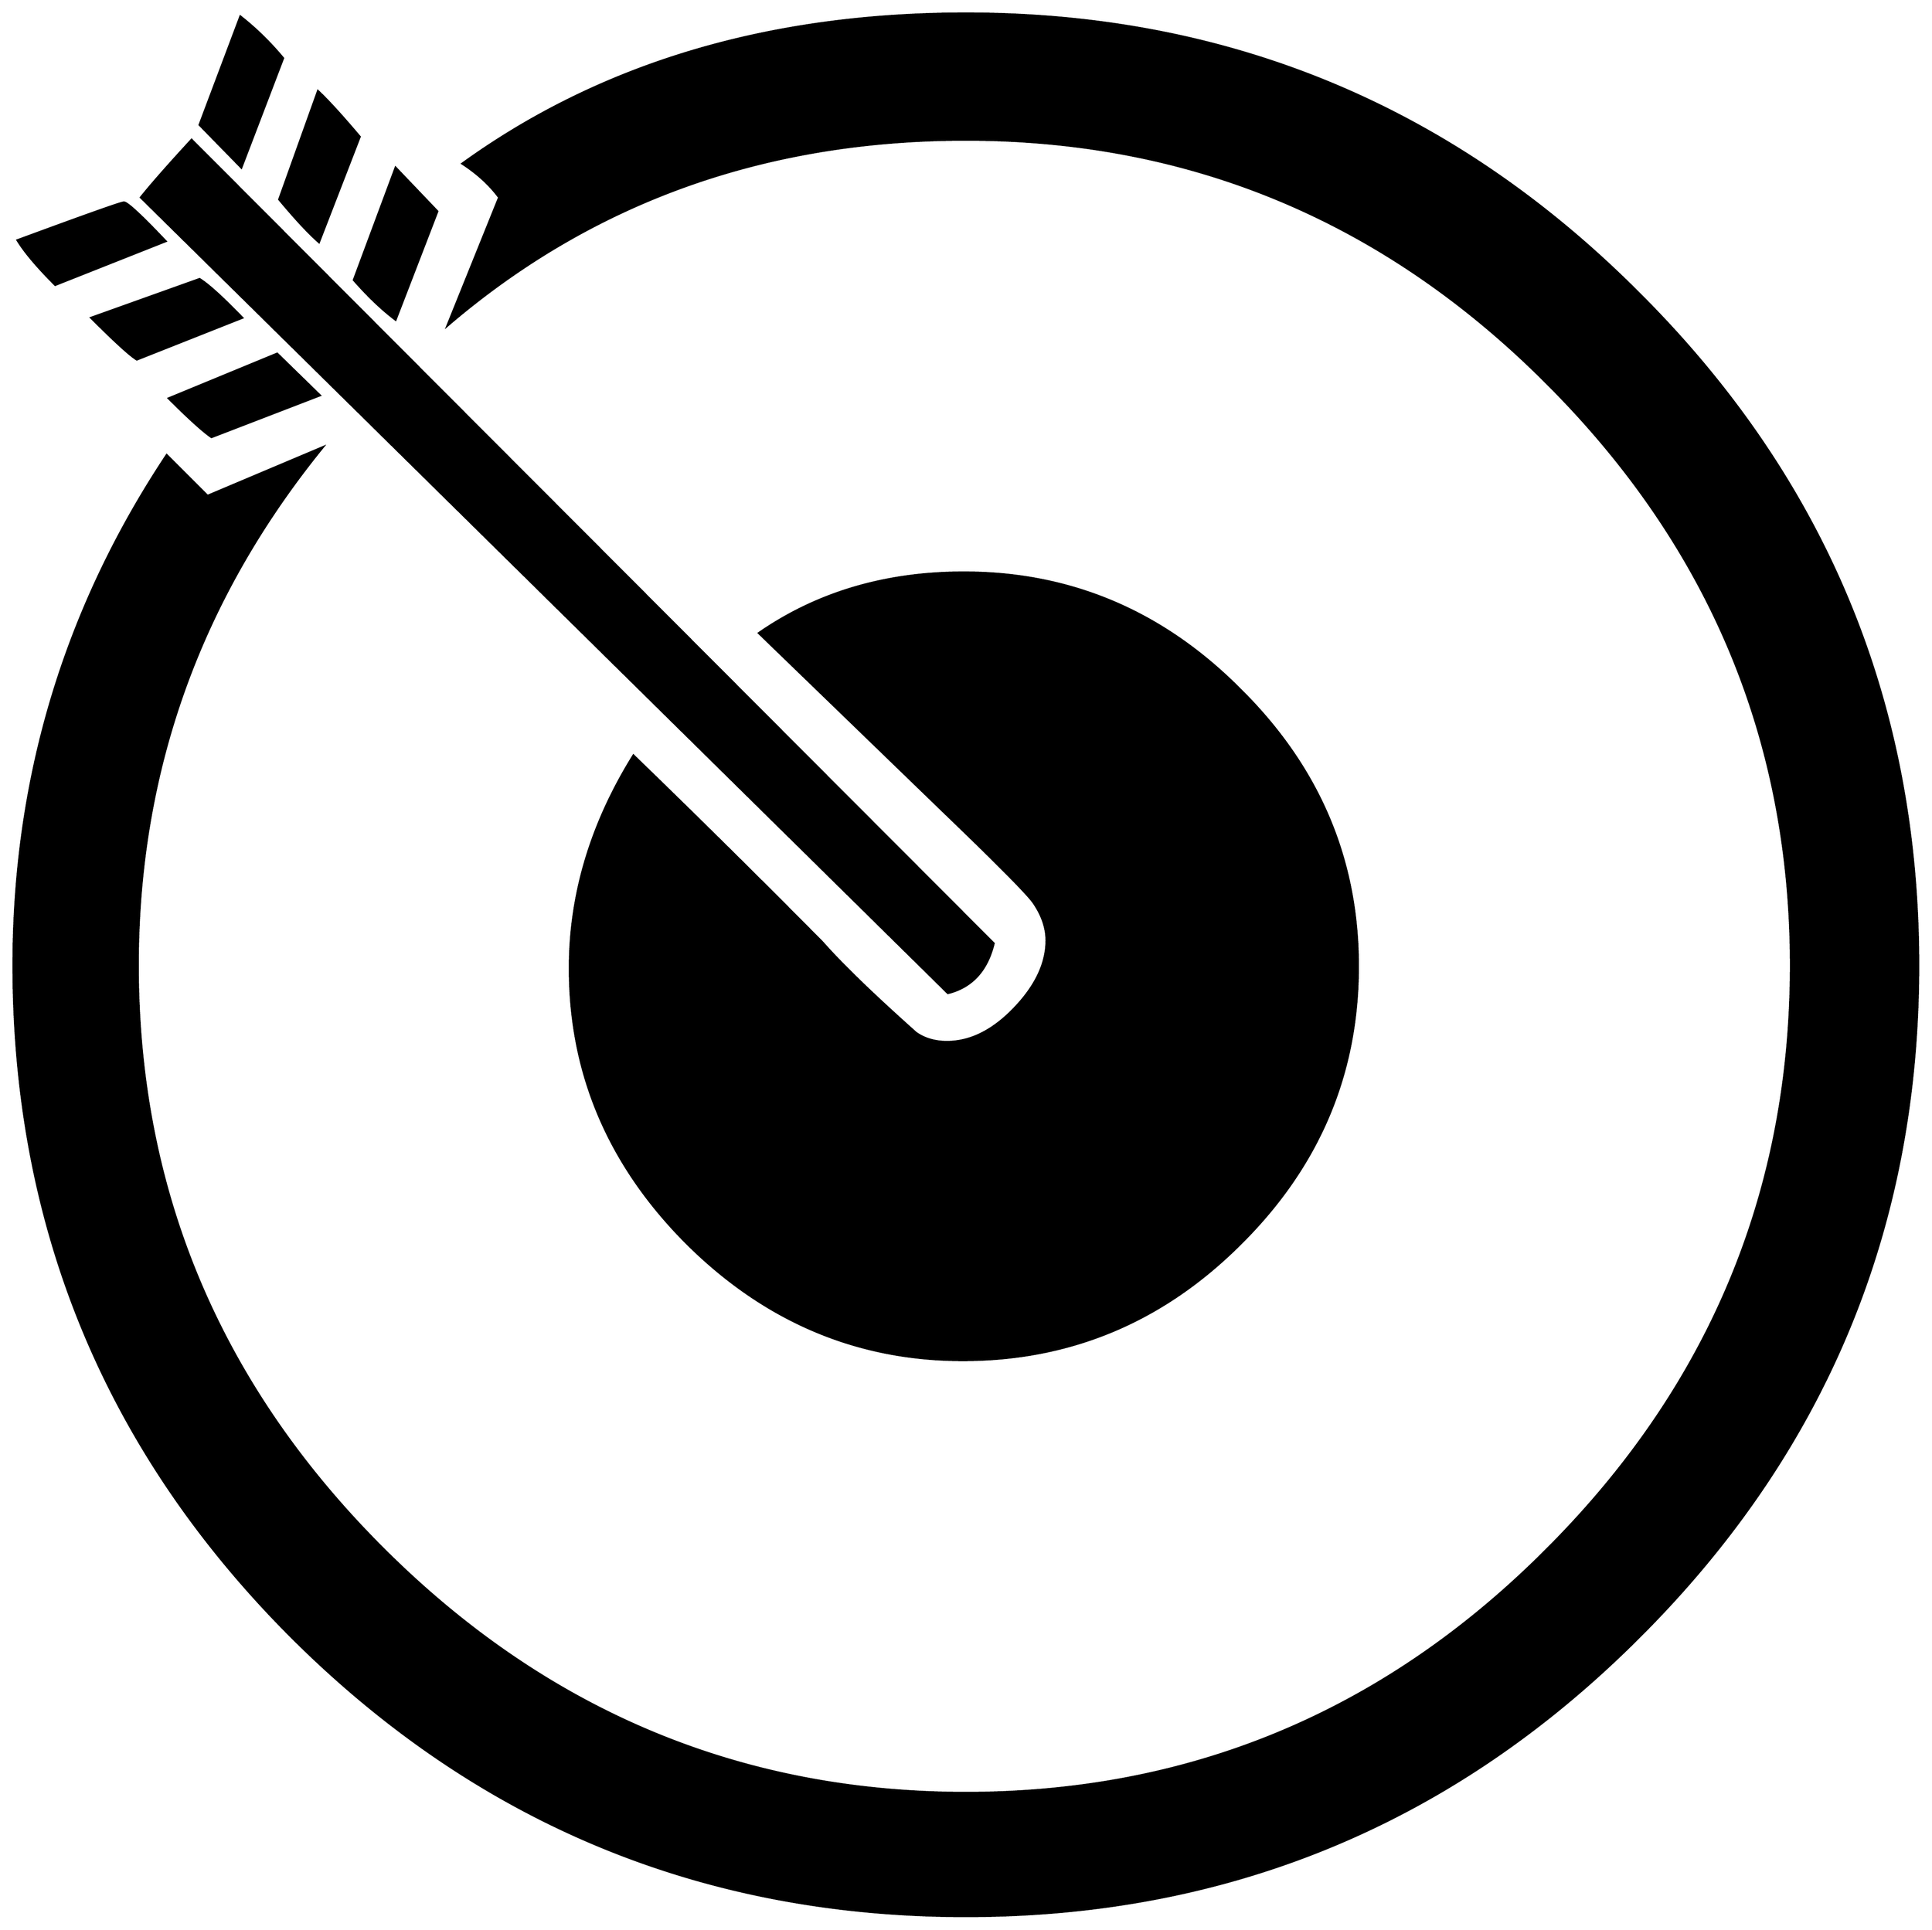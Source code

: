 


\begin{tikzpicture}[y=0.80pt, x=0.80pt, yscale=-1.0, xscale=1.0, inner sep=0pt, outer sep=0pt]
\begin{scope}[shift={(100.0,1685.0)},nonzero rule]
  \path[draw=.,fill=.,line width=1.600pt] (430.0,-1394.0) --
    (389.0,-1288.0) .. controls (379.0,-1296.667) and
    (365.667,-1311.0) .. (349.0,-1331.0) -- (388.0,-1440.0) ..
    controls (398.0,-1430.667) and (412.0,-1415.333) ..
    (430.0,-1394.0) -- cycle(508.0,-1319.0) -- (466.0,-1210.0)
    .. controls (452.667,-1220.0) and (438.667,-1233.333) ..
    (424.0,-1250.0) -- (466.0,-1363.0) -- (508.0,-1319.0) --
    cycle(353.0,-1473.0) -- (311.0,-1363.0) -- (269.0,-1406.0)
    -- (310.0,-1515.0) .. controls (325.333,-1503.0) and
    (339.667,-1489.0) .. (353.0,-1473.0) -- cycle(1067.0,-583.0)
    .. controls (1060.333,-555.667) and (1045.0,-539.0) ..
    (1021.0,-533.0) -- (210.0,-1333.0) .. controls
    (220.667,-1346.333) and (237.667,-1365.667) .. (261.0,-1391.0) --
    (1067.0,-583.0) -- cycle(1996.0,-561.0) .. controls
    (1996.0,-297.0) and (1902.333,-71.667) .. (1715.0,115.0) ..
    controls (1528.333,301.667) and (1303.0,395.0) .. (1039.0,395.0)
    .. controls (775.0,395.0) and (549.333,301.667) .. (362.0,115.0)
    .. controls (175.333,-71.667) and (82.0,-297.0) .. (82.0,-561.0)
    .. controls (82.0,-748.333) and (133.333,-919.333) ..
    (236.0,-1074.0) -- (277.0,-1033.0) -- (393.0,-1082.0) ..
    controls (269.0,-929.333) and (207.0,-755.667) .. (207.0,-561.0)
    .. controls (207.0,-334.333) and (289.0,-139.0) ..
    (453.0,25.0) .. controls (617.0,189.0) and (812.333,271.0) ..
    (1039.0,271.0) .. controls (1266.333,271.0) and (1461.333,189.0)
    .. (1624.0,25.0) .. controls (1786.667,-138.333) and
    (1868.0,-333.667) .. (1868.0,-561.0) .. controls
    (1868.0,-787.667) and (1786.333,-982.667) .. (1623.0,-1146.0) ..
    controls (1460.333,-1309.333) and (1265.667,-1391.0) ..
    (1039.0,-1391.0) .. controls (837.0,-1391.0) and
    (663.333,-1328.667) .. (518.0,-1204.0) -- (570.0,-1333.0) ..
    controls (560.667,-1345.667) and (548.333,-1357.0) ..
    (533.0,-1367.0) .. controls (672.333,-1467.667) and
    (841.0,-1518.0) .. (1039.0,-1518.0) .. controls
    (1303.0,-1518.0) and (1528.333,-1424.333) .. (1715.0,-1237.0) ..
    controls (1902.333,-1050.333) and (1996.0,-825.0) ..
    (1996.0,-561.0) -- cycle(1433.0,-560.0) .. controls
    (1433.0,-452.0) and (1393.667,-359.0) .. (1315.0,-281.0) ..
    controls (1237.0,-203.0) and (1144.0,-164.0) ..
    (1036.0,-164.0) .. controls (930.0,-164.0) and
    (837.667,-203.0) .. (759.0,-281.0) .. controls (680.333,-359.667)
    and (641.0,-452.0) .. (641.0,-558.0) .. controls
    (641.0,-632.0) and (662.333,-703.333) .. (705.0,-772.0) ..
    controls (767.0,-712.0) and (830.333,-649.333) .. (895.0,-584.0)
    .. controls (914.333,-562.0) and (945.667,-531.667) ..
    (989.0,-493.0) .. controls (997.667,-487.0) and
    (1008.0,-484.0) .. (1020.0,-484.0) .. controls
    (1043.333,-484.0) and (1065.667,-495.0) .. (1087.0,-517.0) ..
    controls (1109.0,-539.667) and (1120.0,-562.667) ..
    (1120.0,-586.0) .. controls (1120.0,-598.667) and
    (1115.667,-611.333) .. (1107.0,-624.0) .. controls
    (1101.0,-632.667) and (1071.333,-662.667) .. (1018.0,-714.0) --
    (831.0,-895.0) .. controls (889.667,-935.667) and (958.333,-956.0)
    .. (1037.0,-956.0) .. controls (1144.333,-956.0) and
    (1237.0,-916.667) .. (1315.0,-838.0) .. controls
    (1393.667,-760.0) and (1433.0,-667.333) .. (1433.0,-560.0) --
    cycle(390.0,-1134.0) -- (281.0,-1092.0) .. controls
    (272.333,-1098.0) and (258.0,-1111.0) .. (238.0,-1131.0) --
    (347.0,-1176.0) -- (390.0,-1134.0) -- cycle(235.0,-1289.0)
    -- (124.0,-1245.0) .. controls (106.0,-1263.0) and
    (93.333,-1278.0) .. (86.0,-1290.0) .. controls (154.667,-1315.333)
    and (190.333,-1328.0) .. (193.0,-1328.0) .. controls
    (196.333,-1328.0) and (210.333,-1315.0) .. (235.0,-1289.0) --
    cycle(312.0,-1212.0) -- (206.0,-1170.0) .. controls
    (199.333,-1174.0) and (184.0,-1188.0) .. (160.0,-1212.0) --
    (269.0,-1251.0) .. controls (277.667,-1245.667) and
    (292.0,-1232.667) .. (312.0,-1212.0) -- cycle;
\end{scope}

\end{tikzpicture}

